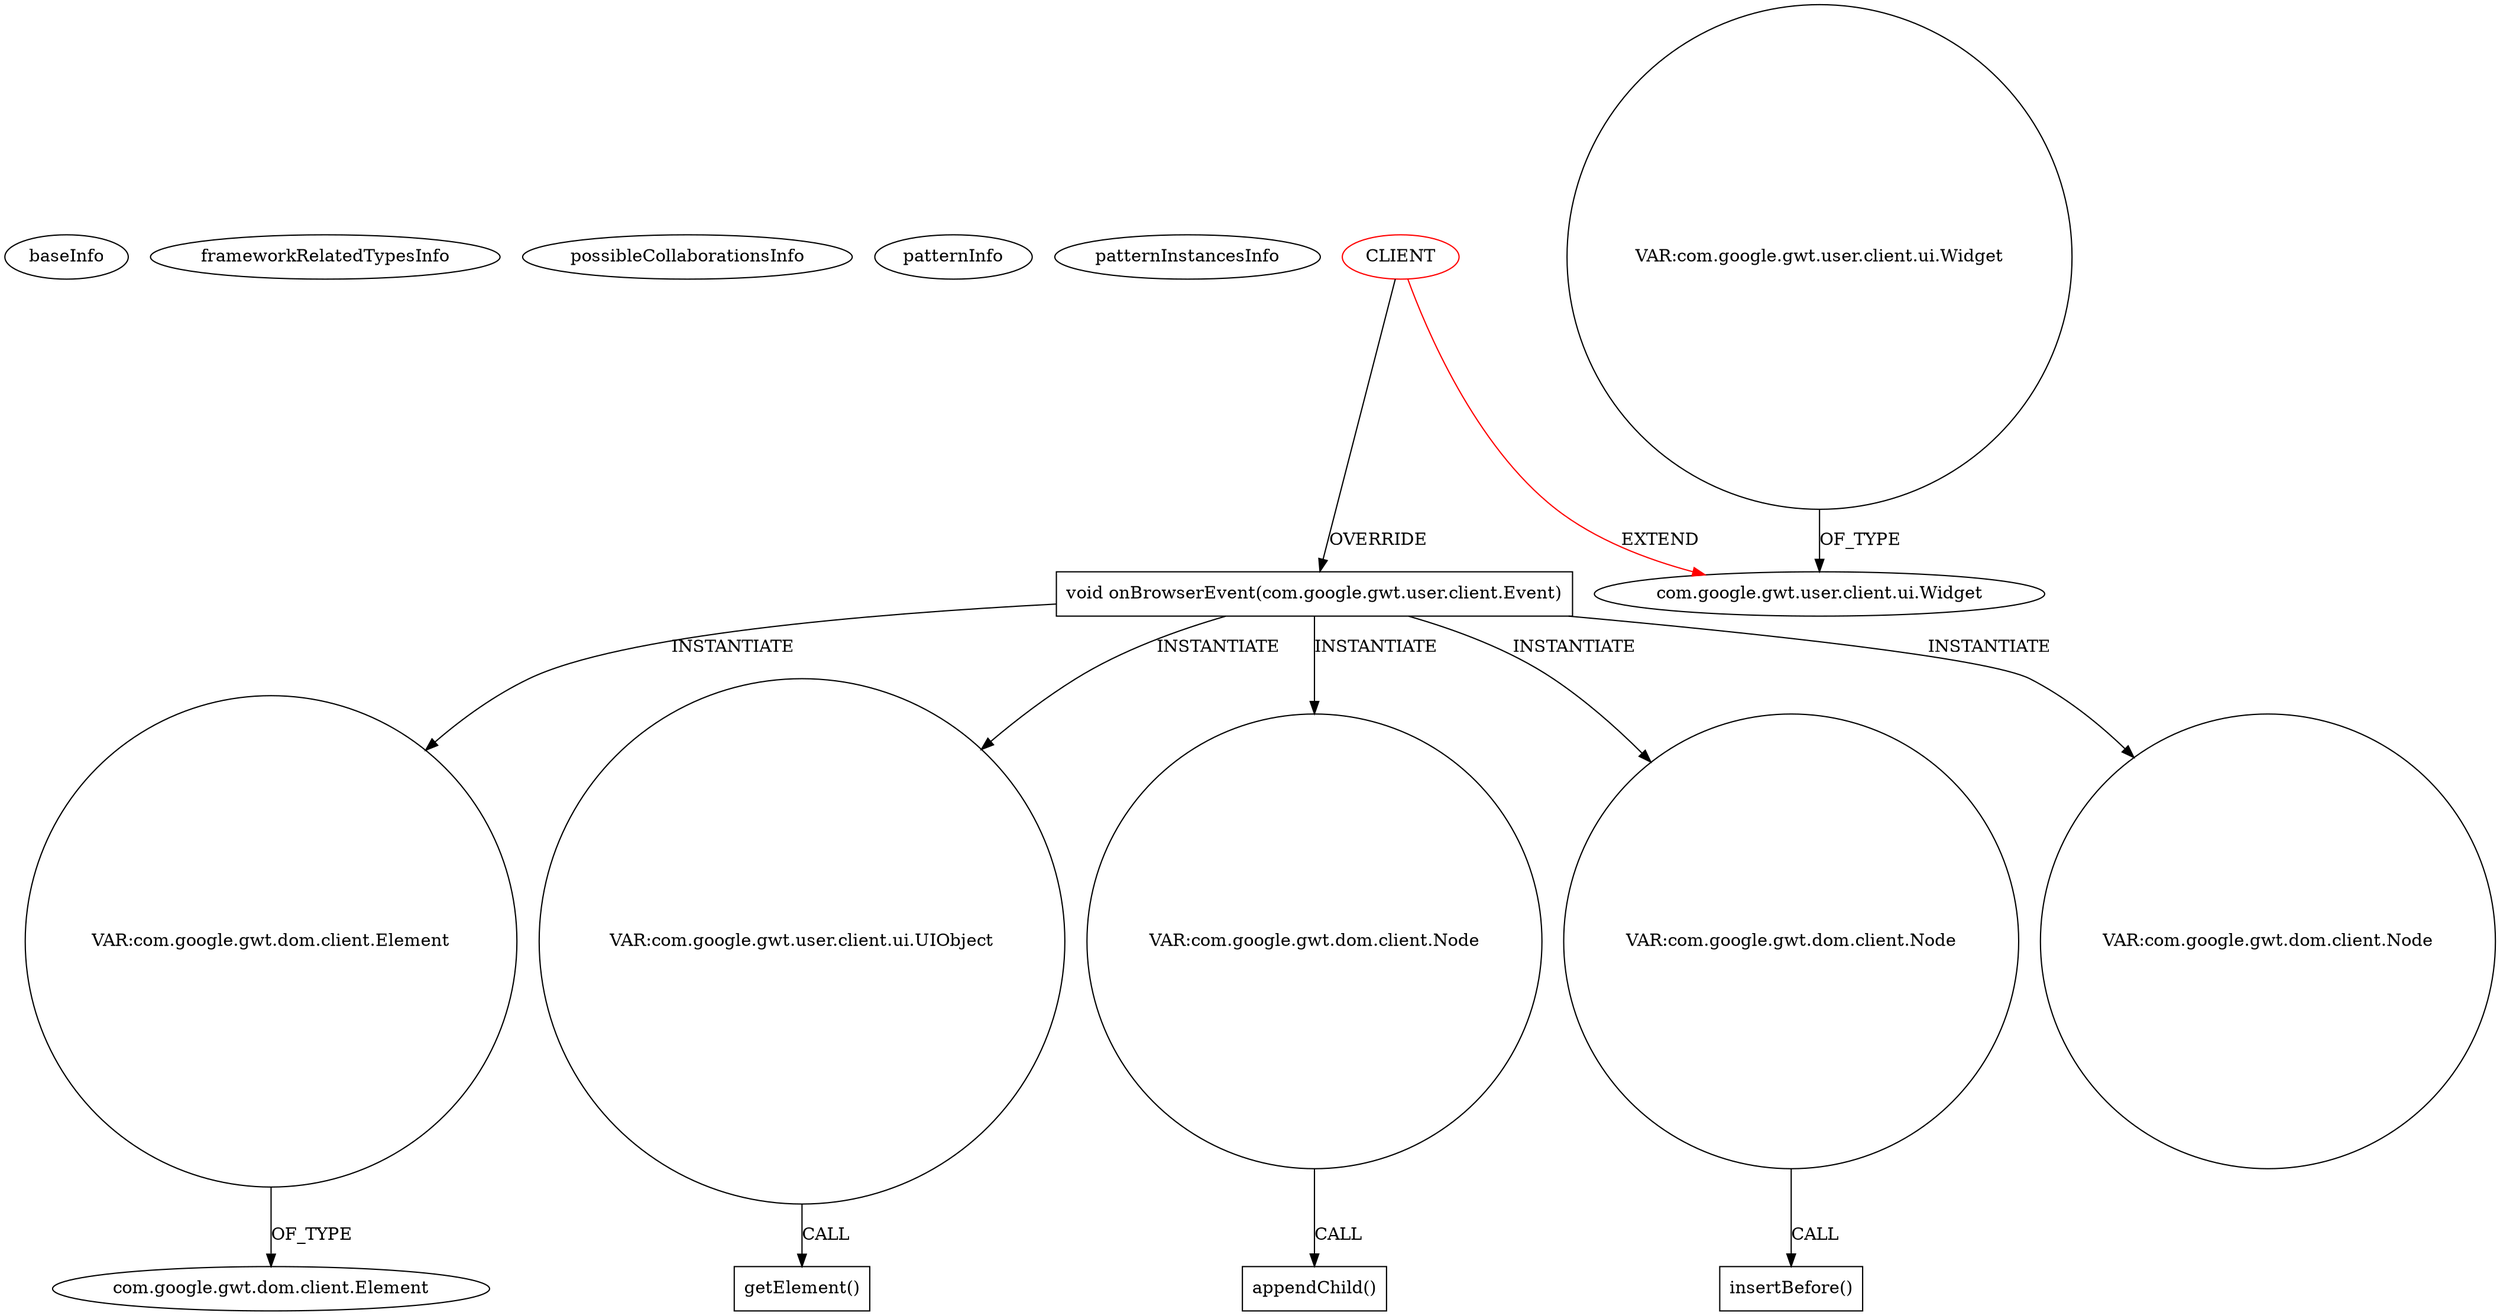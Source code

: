 digraph {
baseInfo[graphId=584,category="pattern",isAnonymous=false,possibleRelation=false]
frameworkRelatedTypesInfo[0="com.google.gwt.user.client.ui.Widget"]
possibleCollaborationsInfo[]
patternInfo[frequency=2.0,patternRootClient=0]
patternInstancesInfo[0="dapicard-gwt-surface~/dapicard-gwt-surface/gwt-surface-master/gwt-surface/src/main/java/com/axeiya/gwt/surface/client/ContentEditableSurface.java~ContentEditableSurface~1180",1="laaglu-lib-gwt-file~/laaglu-lib-gwt-file/lib-gwt-file-master/src/main/java/org/vectomatic/file/FileUploadExt.java~FileUploadExt~3456"]
13[label="void onBrowserEvent(com.google.gwt.user.client.Event)",vertexType="OVERRIDING_METHOD_DECLARATION",isFrameworkType=false,shape=box]
123[label="VAR:com.google.gwt.dom.client.Element",vertexType="VARIABLE_EXPRESION",isFrameworkType=false,shape=circle]
0[label="CLIENT",vertexType="ROOT_CLIENT_CLASS_DECLARATION",isFrameworkType=false,color=red]
59[label="VAR:com.google.gwt.user.client.ui.UIObject",vertexType="VARIABLE_EXPRESION",isFrameworkType=false,shape=circle]
130[label="VAR:com.google.gwt.dom.client.Node",vertexType="VARIABLE_EXPRESION",isFrameworkType=false,shape=circle]
131[label="appendChild()",vertexType="INSIDE_CALL",isFrameworkType=false,shape=box]
135[label="VAR:com.google.gwt.dom.client.Node",vertexType="VARIABLE_EXPRESION",isFrameworkType=false,shape=circle]
84[label="VAR:com.google.gwt.dom.client.Node",vertexType="VARIABLE_EXPRESION",isFrameworkType=false,shape=circle]
160[label="insertBefore()",vertexType="INSIDE_CALL",isFrameworkType=false,shape=box]
1[label="com.google.gwt.user.client.ui.Widget",vertexType="FRAMEWORK_CLASS_TYPE",isFrameworkType=false]
233[label="VAR:com.google.gwt.user.client.ui.Widget",vertexType="VARIABLE_EXPRESION",isFrameworkType=false,shape=circle]
83[label="com.google.gwt.dom.client.Element",vertexType="FRAMEWORK_CLASS_TYPE",isFrameworkType=false]
112[label="getElement()",vertexType="INSIDE_CALL",isFrameworkType=false,shape=box]
13->123[label="INSTANTIATE"]
123->83[label="OF_TYPE"]
0->1[label="EXTEND",color=red]
59->112[label="CALL"]
0->13[label="OVERRIDE"]
13->130[label="INSTANTIATE"]
13->135[label="INSTANTIATE"]
135->160[label="CALL"]
13->84[label="INSTANTIATE"]
130->131[label="CALL"]
233->1[label="OF_TYPE"]
13->59[label="INSTANTIATE"]
}
